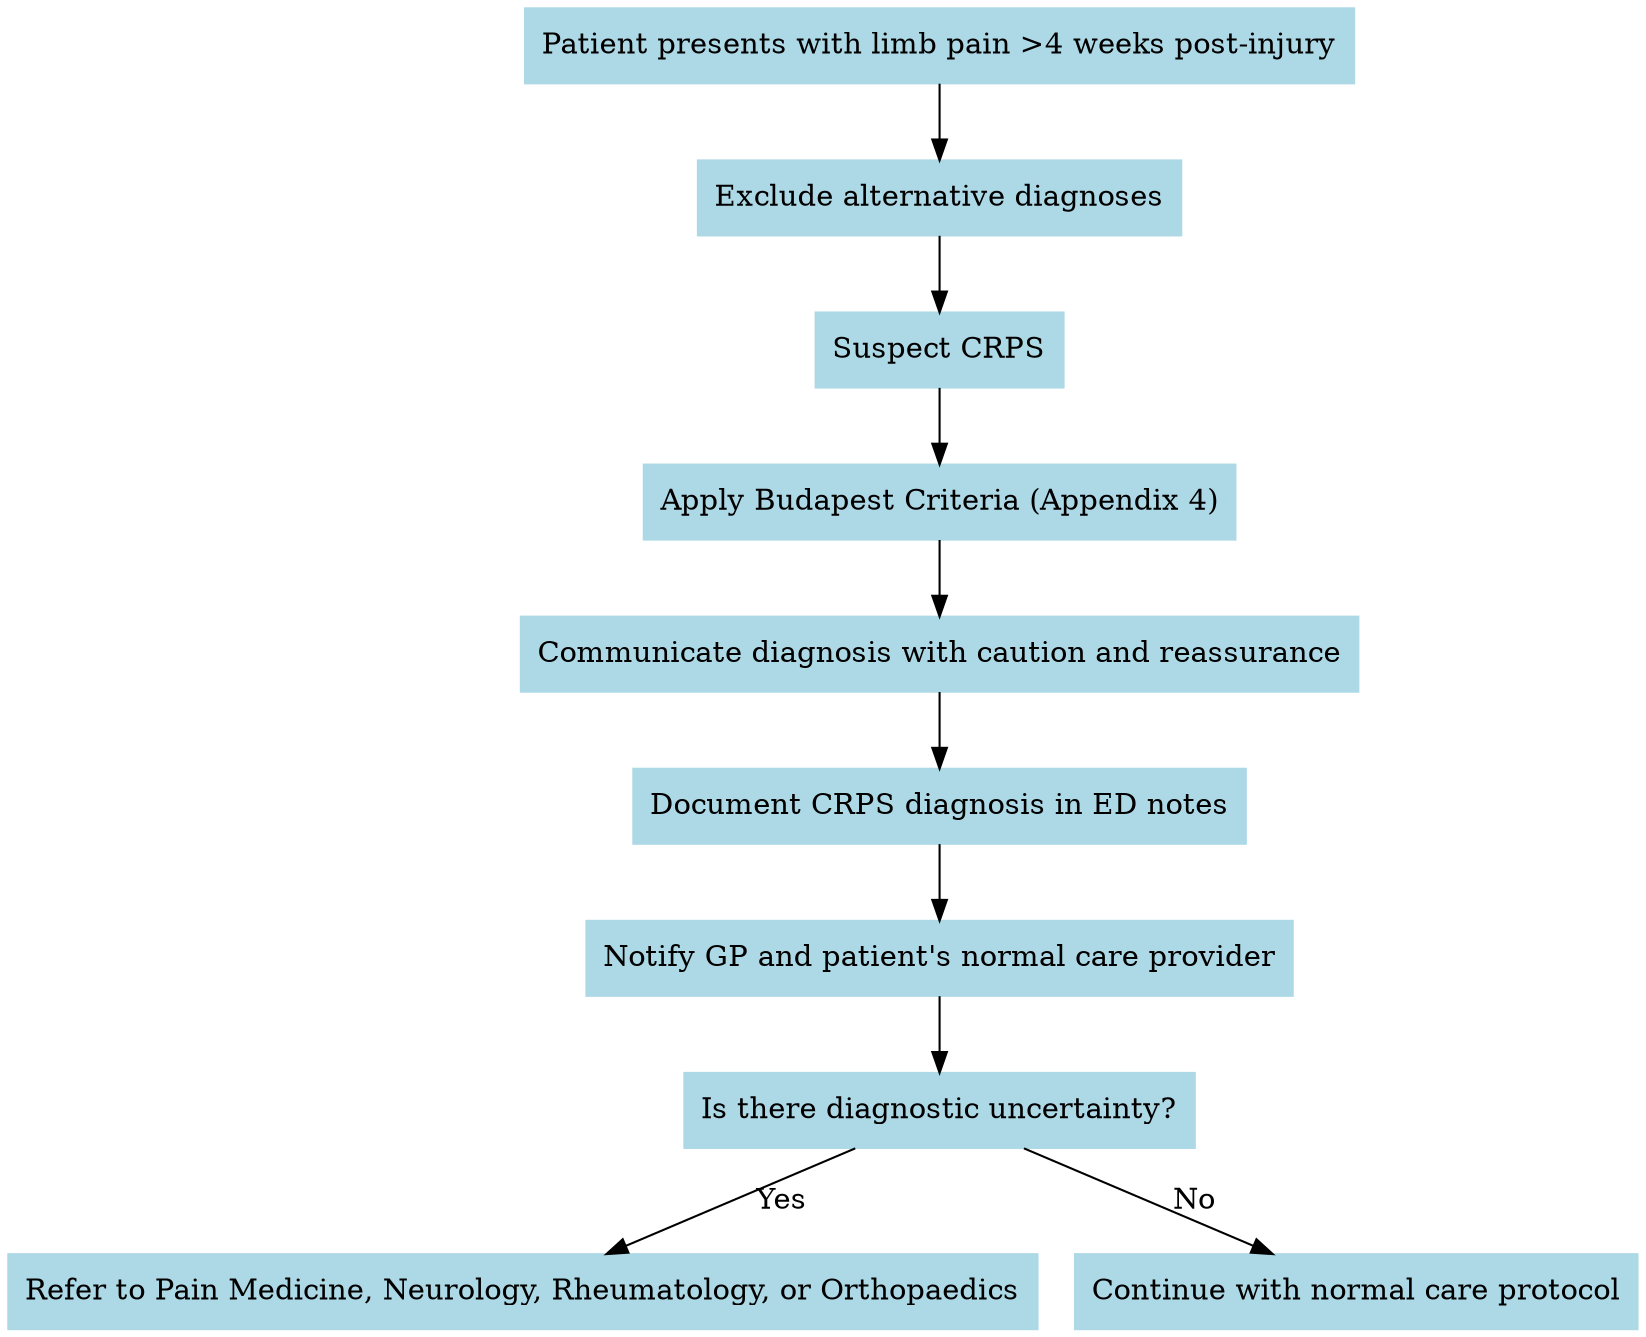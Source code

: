 digraph CRPS_Diagnosis_Flowsheet {
    rankdir=TB;
    node [shape=box, style=filled, color=lightblue];

    start [label="Patient presents with limb pain >4 weeks post-injury"];
    exclude_alt [label="Exclude alternative diagnoses"];
    suspect_CRPS [label="Suspect CRPS"];
    budapest_criteria [label="Apply Budapest Criteria (Appendix 4)"];
    communicate_diagnosis [label="Communicate diagnosis with caution and reassurance"];
    document_diagnosis [label="Document CRPS diagnosis in ED notes"];
    notify_GP [label="Notify GP and patient's normal care provider"];
    diagnostic_uncertainty [label="Is there diagnostic uncertainty?"];
    refer_specialist [label="Refer to Pain Medicine, Neurology, Rheumatology, or Orthopaedics"];
    end [label="Continue with normal care protocol"];

    start -> exclude_alt -> suspect_CRPS -> budapest_criteria;
    budapest_criteria -> communicate_diagnosis -> document_diagnosis -> notify_GP -> diagnostic_uncertainty;
    diagnostic_uncertainty -> refer_specialist [label="Yes"];
    diagnostic_uncertainty -> end [label="No"];
}
